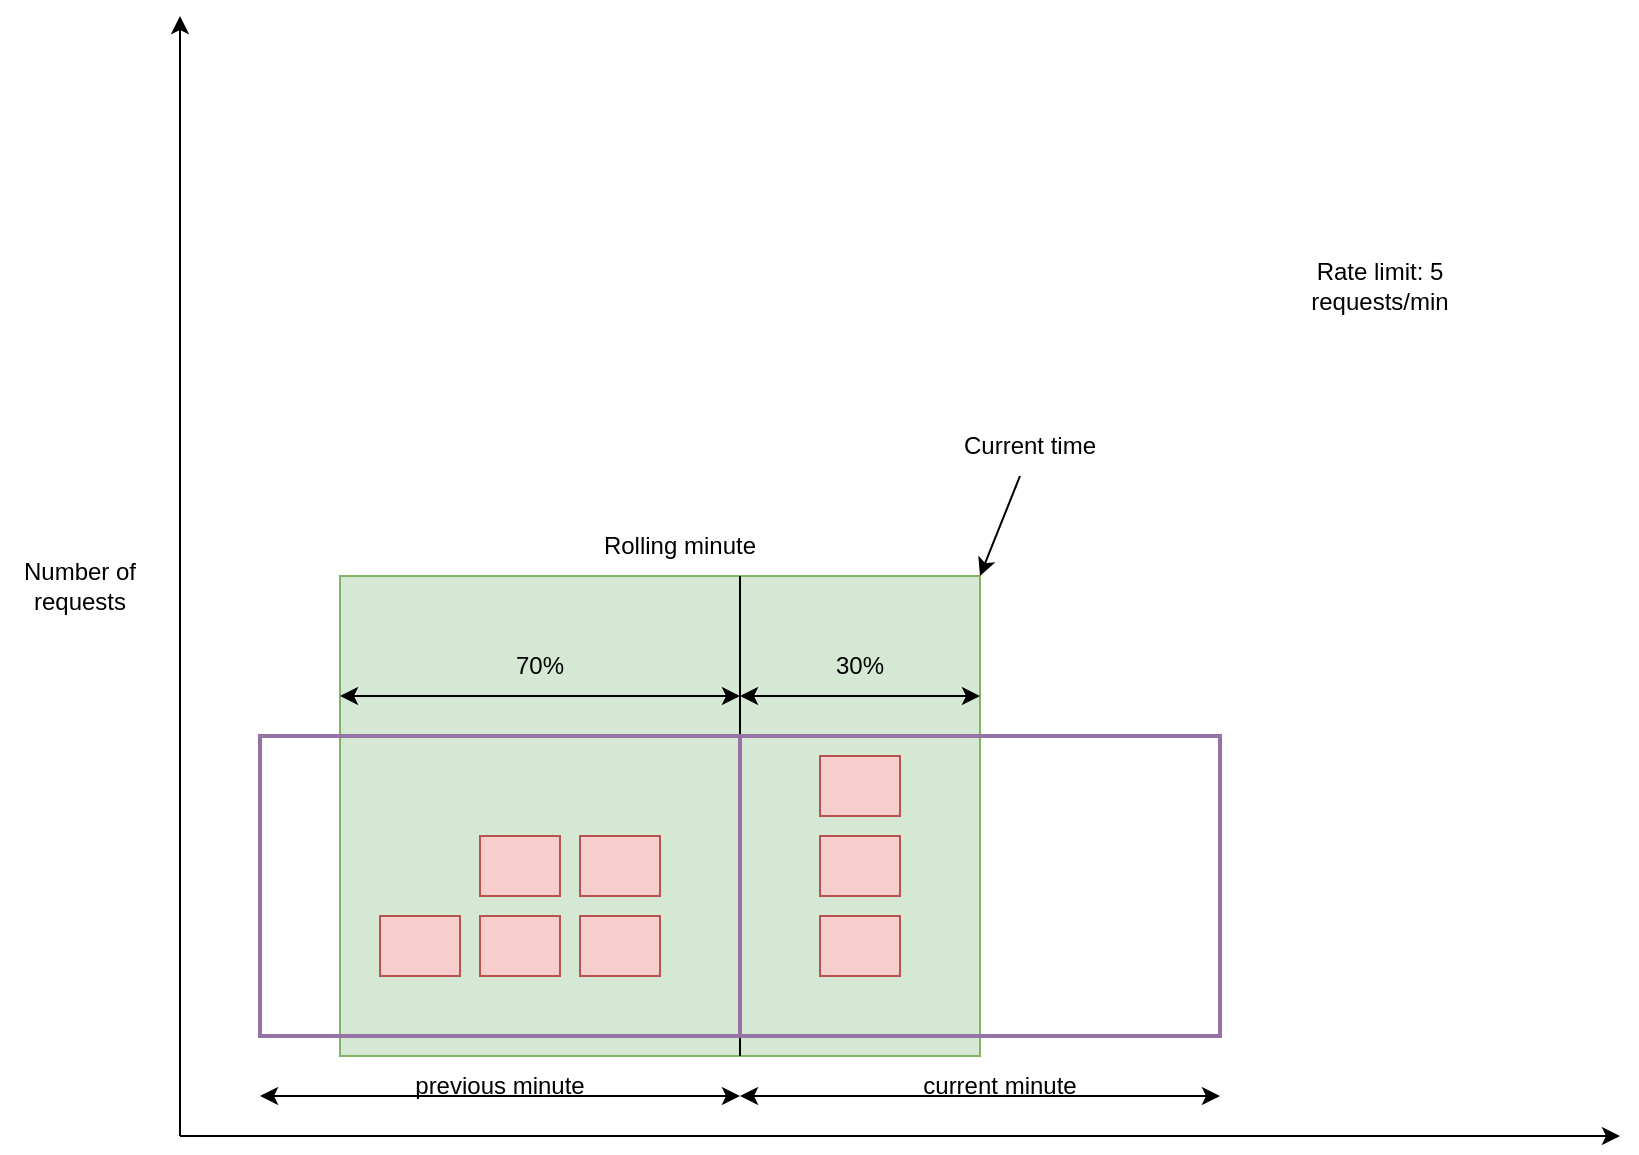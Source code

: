 <mxfile version="26.1.3">
  <diagram name="Page-1" id="023gFlAZnsjRQemLT4a-">
    <mxGraphModel dx="2214" dy="758" grid="1" gridSize="10" guides="1" tooltips="1" connect="1" arrows="1" fold="1" page="1" pageScale="1" pageWidth="850" pageHeight="1100" math="0" shadow="0">
      <root>
        <mxCell id="0" />
        <mxCell id="1" parent="0" />
        <mxCell id="qGgKES_c7ijqDG2_mbs--11" value="" style="rounded=0;whiteSpace=wrap;html=1;fillColor=#d5e8d4;strokeColor=#82b366;" vertex="1" parent="1">
          <mxGeometry x="120" y="360" width="320" height="240" as="geometry" />
        </mxCell>
        <mxCell id="qGgKES_c7ijqDG2_mbs--13" value="" style="rounded=0;whiteSpace=wrap;html=1;fillColor=none;strokeColor=#9673a6;fillStyle=dots;strokeWidth=2;" vertex="1" parent="1">
          <mxGeometry x="80" y="440" width="240" height="150" as="geometry" />
        </mxCell>
        <mxCell id="qGgKES_c7ijqDG2_mbs--1" value="" style="endArrow=classic;html=1;rounded=0;" edge="1" parent="1">
          <mxGeometry width="50" height="50" relative="1" as="geometry">
            <mxPoint x="40" y="640" as="sourcePoint" />
            <mxPoint x="40" y="80" as="targetPoint" />
          </mxGeometry>
        </mxCell>
        <mxCell id="qGgKES_c7ijqDG2_mbs--2" value="" style="endArrow=classic;html=1;rounded=0;" edge="1" parent="1">
          <mxGeometry width="50" height="50" relative="1" as="geometry">
            <mxPoint x="40" y="640" as="sourcePoint" />
            <mxPoint x="760" y="640" as="targetPoint" />
          </mxGeometry>
        </mxCell>
        <mxCell id="qGgKES_c7ijqDG2_mbs--3" value="" style="rounded=0;whiteSpace=wrap;html=1;fillColor=#f8cecc;strokeColor=#b85450;" vertex="1" parent="1">
          <mxGeometry x="190" y="530" width="40" height="30" as="geometry" />
        </mxCell>
        <mxCell id="qGgKES_c7ijqDG2_mbs--4" value="" style="rounded=0;whiteSpace=wrap;html=1;fillColor=#f8cecc;strokeColor=#b85450;" vertex="1" parent="1">
          <mxGeometry x="240" y="530" width="40" height="30" as="geometry" />
        </mxCell>
        <mxCell id="qGgKES_c7ijqDG2_mbs--5" value="" style="rounded=0;whiteSpace=wrap;html=1;fillColor=#f8cecc;strokeColor=#b85450;" vertex="1" parent="1">
          <mxGeometry x="140" y="530" width="40" height="30" as="geometry" />
        </mxCell>
        <mxCell id="qGgKES_c7ijqDG2_mbs--6" value="" style="rounded=0;whiteSpace=wrap;html=1;fillColor=#f8cecc;strokeColor=#b85450;" vertex="1" parent="1">
          <mxGeometry x="240" y="490" width="40" height="30" as="geometry" />
        </mxCell>
        <mxCell id="qGgKES_c7ijqDG2_mbs--7" value="" style="rounded=0;whiteSpace=wrap;html=1;fillColor=#f8cecc;strokeColor=#b85450;" vertex="1" parent="1">
          <mxGeometry x="190" y="490" width="40" height="30" as="geometry" />
        </mxCell>
        <mxCell id="qGgKES_c7ijqDG2_mbs--8" value="" style="rounded=0;whiteSpace=wrap;html=1;fillColor=#f8cecc;strokeColor=#b85450;" vertex="1" parent="1">
          <mxGeometry x="360" y="450" width="40" height="30" as="geometry" />
        </mxCell>
        <mxCell id="qGgKES_c7ijqDG2_mbs--9" value="" style="rounded=0;whiteSpace=wrap;html=1;fillColor=#f8cecc;strokeColor=#b85450;" vertex="1" parent="1">
          <mxGeometry x="360" y="490" width="40" height="30" as="geometry" />
        </mxCell>
        <mxCell id="qGgKES_c7ijqDG2_mbs--10" value="" style="rounded=0;whiteSpace=wrap;html=1;fillColor=#f8cecc;strokeColor=#b85450;" vertex="1" parent="1">
          <mxGeometry x="360" y="530" width="40" height="30" as="geometry" />
        </mxCell>
        <mxCell id="qGgKES_c7ijqDG2_mbs--12" value="" style="endArrow=none;html=1;rounded=0;" edge="1" parent="1">
          <mxGeometry width="50" height="50" relative="1" as="geometry">
            <mxPoint x="320" y="600" as="sourcePoint" />
            <mxPoint x="320" y="360" as="targetPoint" />
          </mxGeometry>
        </mxCell>
        <mxCell id="qGgKES_c7ijqDG2_mbs--14" value="" style="rounded=0;whiteSpace=wrap;html=1;fillStyle=dashed;fillColor=none;strokeColor=#9673a6;strokeWidth=2;perimeterSpacing=1;" vertex="1" parent="1">
          <mxGeometry x="320" y="440" width="240" height="150" as="geometry" />
        </mxCell>
        <mxCell id="qGgKES_c7ijqDG2_mbs--16" value="" style="endArrow=classic;startArrow=classic;html=1;rounded=0;exitX=0;exitY=0.25;exitDx=0;exitDy=0;" edge="1" parent="1" source="qGgKES_c7ijqDG2_mbs--11">
          <mxGeometry width="50" height="50" relative="1" as="geometry">
            <mxPoint x="400" y="420" as="sourcePoint" />
            <mxPoint x="320" y="420" as="targetPoint" />
          </mxGeometry>
        </mxCell>
        <mxCell id="qGgKES_c7ijqDG2_mbs--17" value="" style="endArrow=classic;startArrow=classic;html=1;rounded=0;exitX=0;exitY=0.25;exitDx=0;exitDy=0;" edge="1" parent="1">
          <mxGeometry width="50" height="50" relative="1" as="geometry">
            <mxPoint x="320" y="420" as="sourcePoint" />
            <mxPoint x="440" y="420" as="targetPoint" />
          </mxGeometry>
        </mxCell>
        <mxCell id="qGgKES_c7ijqDG2_mbs--18" value="70%" style="text;html=1;align=center;verticalAlign=middle;whiteSpace=wrap;rounded=0;" vertex="1" parent="1">
          <mxGeometry x="190" y="390" width="60" height="30" as="geometry" />
        </mxCell>
        <mxCell id="qGgKES_c7ijqDG2_mbs--19" value="30%" style="text;html=1;align=center;verticalAlign=middle;whiteSpace=wrap;rounded=0;" vertex="1" parent="1">
          <mxGeometry x="350" y="390" width="60" height="30" as="geometry" />
        </mxCell>
        <mxCell id="qGgKES_c7ijqDG2_mbs--20" value="Rolling minute" style="text;html=1;align=center;verticalAlign=middle;whiteSpace=wrap;rounded=0;" vertex="1" parent="1">
          <mxGeometry x="250" y="330" width="80" height="30" as="geometry" />
        </mxCell>
        <mxCell id="qGgKES_c7ijqDG2_mbs--21" value="" style="endArrow=classic;html=1;rounded=0;entryX=1;entryY=0;entryDx=0;entryDy=0;" edge="1" parent="1" target="qGgKES_c7ijqDG2_mbs--11">
          <mxGeometry width="50" height="50" relative="1" as="geometry">
            <mxPoint x="460" y="310" as="sourcePoint" />
            <mxPoint x="450" y="370" as="targetPoint" />
          </mxGeometry>
        </mxCell>
        <mxCell id="qGgKES_c7ijqDG2_mbs--22" value="Current time" style="text;html=1;align=center;verticalAlign=middle;whiteSpace=wrap;rounded=0;" vertex="1" parent="1">
          <mxGeometry x="425" y="280" width="80" height="30" as="geometry" />
        </mxCell>
        <mxCell id="qGgKES_c7ijqDG2_mbs--23" value="Number of requests" style="text;html=1;align=center;verticalAlign=middle;whiteSpace=wrap;rounded=0;" vertex="1" parent="1">
          <mxGeometry x="-50" y="350" width="80" height="30" as="geometry" />
        </mxCell>
        <mxCell id="qGgKES_c7ijqDG2_mbs--24" value="Rate limit: 5 requests/min" style="text;html=1;align=center;verticalAlign=middle;whiteSpace=wrap;rounded=0;" vertex="1" parent="1">
          <mxGeometry x="600" y="200" width="80" height="30" as="geometry" />
        </mxCell>
        <mxCell id="qGgKES_c7ijqDG2_mbs--25" value="" style="endArrow=classic;startArrow=classic;html=1;rounded=0;exitX=0;exitY=0.25;exitDx=0;exitDy=0;" edge="1" parent="1">
          <mxGeometry width="50" height="50" relative="1" as="geometry">
            <mxPoint x="80" y="620" as="sourcePoint" />
            <mxPoint x="320" y="620" as="targetPoint" />
          </mxGeometry>
        </mxCell>
        <mxCell id="qGgKES_c7ijqDG2_mbs--26" value="previous minute" style="text;html=1;align=center;verticalAlign=middle;whiteSpace=wrap;rounded=0;" vertex="1" parent="1">
          <mxGeometry x="150" y="600" width="100" height="30" as="geometry" />
        </mxCell>
        <mxCell id="qGgKES_c7ijqDG2_mbs--28" value="" style="endArrow=classic;startArrow=classic;html=1;rounded=0;exitX=0;exitY=0.25;exitDx=0;exitDy=0;" edge="1" parent="1">
          <mxGeometry width="50" height="50" relative="1" as="geometry">
            <mxPoint x="320" y="620" as="sourcePoint" />
            <mxPoint x="560" y="620" as="targetPoint" />
          </mxGeometry>
        </mxCell>
        <mxCell id="qGgKES_c7ijqDG2_mbs--29" value="current minute" style="text;html=1;align=center;verticalAlign=middle;whiteSpace=wrap;rounded=0;" vertex="1" parent="1">
          <mxGeometry x="400" y="600" width="100" height="30" as="geometry" />
        </mxCell>
      </root>
    </mxGraphModel>
  </diagram>
</mxfile>

